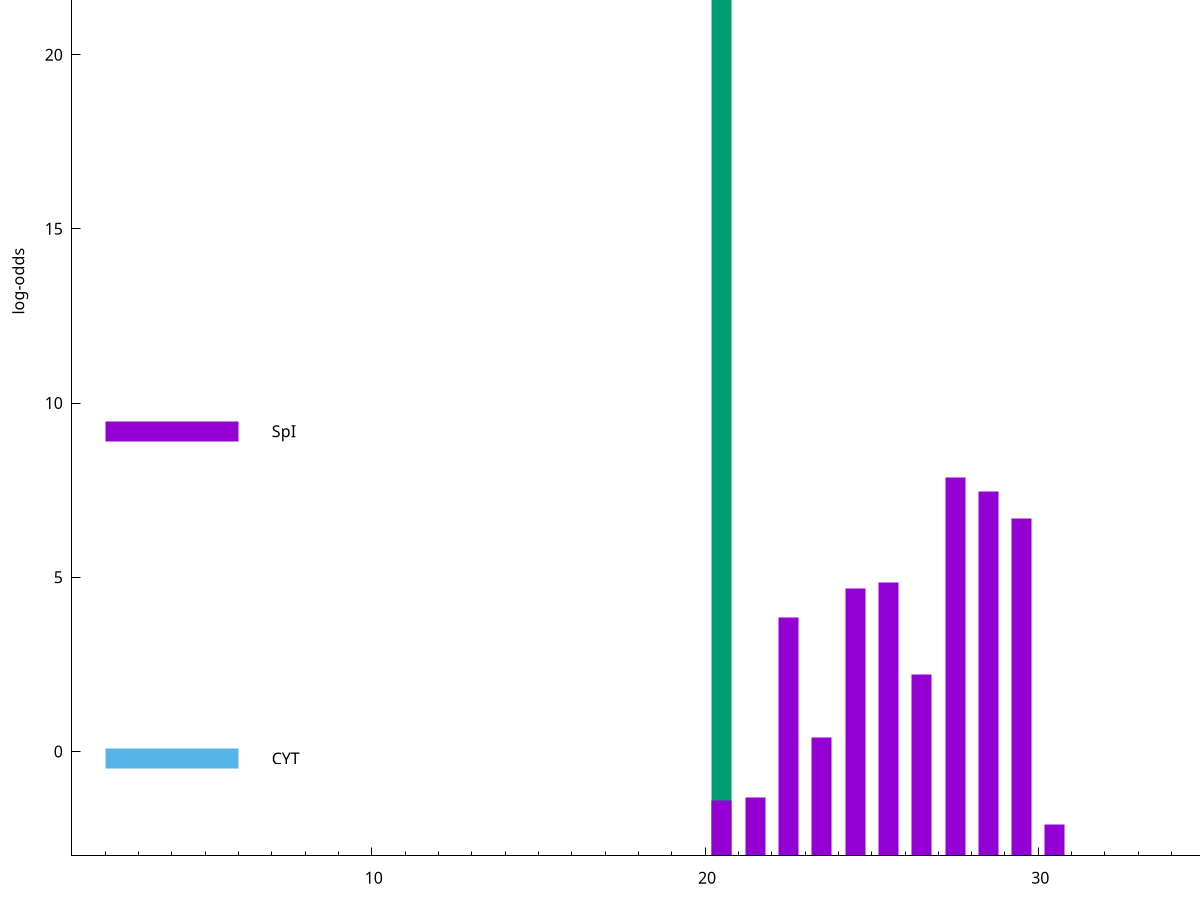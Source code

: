 set title "LipoP predictions for SRR4017826.gff"
set size 2., 1.4
set xrange [1:70] 
set mxtics 10
set yrange [-3:30]
set y2range [0:33]
set ylabel "log-odds"
set term postscript eps color solid "Helvetica" 30
set output "SRR4017826.gff32.eps"
set arrow from 2,27.3999 to 6,27.3999 nohead lt 2 lw 20
set label "SpII" at 7,27.3999
set arrow from 2,9.1909 to 6,9.1909 nohead lt 1 lw 20
set label "SpI" at 7,9.1909
set arrow from 2,-0.200913 to 6,-0.200913 nohead lt 3 lw 20
set label "CYT" at 7,-0.200913
set arrow from 2,27.3999 to 6,27.3999 nohead lt 2 lw 20
set label "SpII" at 7,27.3999
# NOTE: The scores below are the log-odds scores with the threshold
# NOTE: subtracted (a hack to make gnuplot make the histogram all
# NOTE: look nice).
plot "-" axes x1y2 title "" with impulses lt 2 lw 20, "-" axes x1y2 title "" with impulses lt 1 lw 20
20.500000 30.399900
e
27.500000 10.852030
28.500000 10.448660
29.500000 9.680690
25.500000 7.862560
24.500000 7.680160
22.500000 6.843550
26.500000 5.213360
23.500000 3.392098
21.500000 1.674300
20.500000 1.580310
30.500000 0.915460
e
exit
